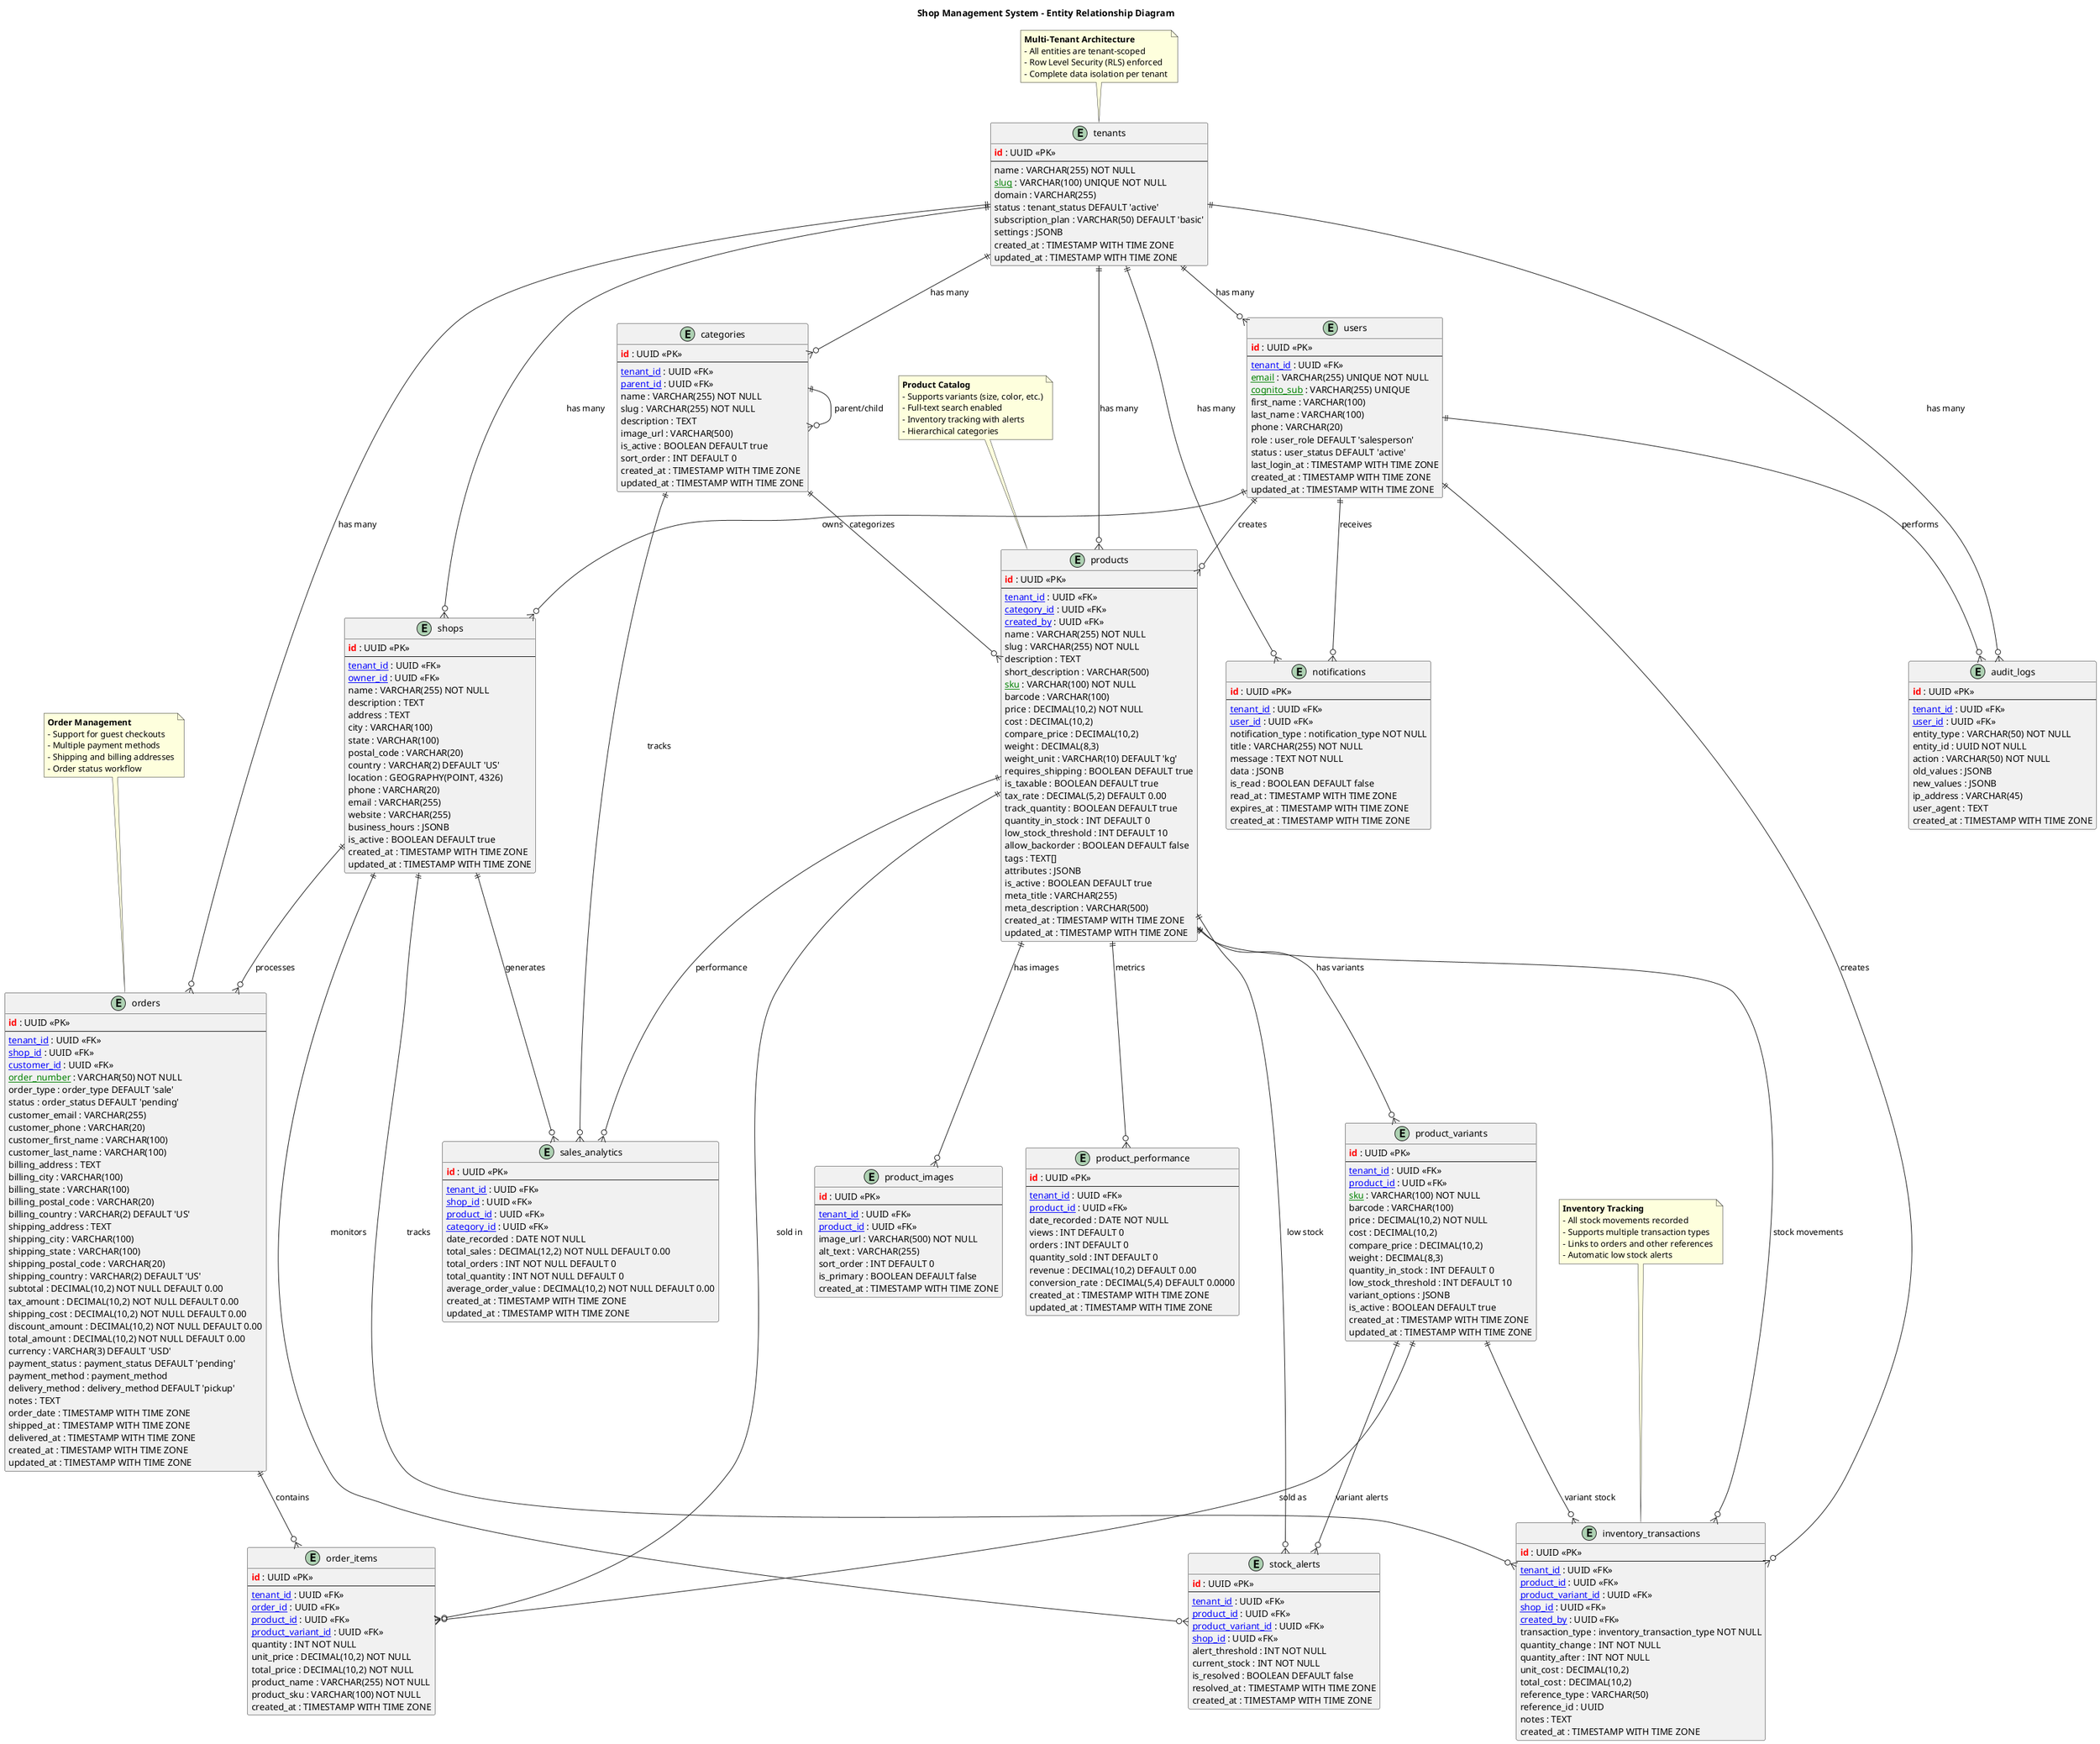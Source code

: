 @startuml shop_management_er_diagram
!define PRIMARY_KEY(x) <color:red><b>x</b></color>
!define FOREIGN_KEY(x) <color:blue><u>x</u></color>
!define UNIQUE(x) <color:green><u>x</u></color>

title Shop Management System - Entity Relationship Diagram

' Core Tenant Management
entity "tenants" {
  PRIMARY_KEY(id) : UUID <<PK>>
  --
  name : VARCHAR(255) NOT NULL
  UNIQUE(slug) : VARCHAR(100) UNIQUE NOT NULL
  domain : VARCHAR(255)
  status : tenant_status DEFAULT 'active'
  subscription_plan : VARCHAR(50) DEFAULT 'basic'
  settings : JSONB
  created_at : TIMESTAMP WITH TIME ZONE
  updated_at : TIMESTAMP WITH TIME ZONE
}

entity "users" {
  PRIMARY_KEY(id) : UUID <<PK>>
  --
  FOREIGN_KEY(tenant_id) : UUID <<FK>>
  UNIQUE(email) : VARCHAR(255) UNIQUE NOT NULL
  UNIQUE(cognito_sub) : VARCHAR(255) UNIQUE
  first_name : VARCHAR(100)
  last_name : VARCHAR(100)
  phone : VARCHAR(20)
  role : user_role DEFAULT 'salesperson'
  status : user_status DEFAULT 'active'
  last_login_at : TIMESTAMP WITH TIME ZONE
  created_at : TIMESTAMP WITH TIME ZONE
  updated_at : TIMESTAMP WITH TIME ZONE
}

' Shop Management
entity "shops" {
  PRIMARY_KEY(id) : UUID <<PK>>
  --
  FOREIGN_KEY(tenant_id) : UUID <<FK>>
  FOREIGN_KEY(owner_id) : UUID <<FK>>
  name : VARCHAR(255) NOT NULL
  description : TEXT
  address : TEXT
  city : VARCHAR(100)
  state : VARCHAR(100)
  postal_code : VARCHAR(20)
  country : VARCHAR(2) DEFAULT 'US'
  location : GEOGRAPHY(POINT, 4326)
  phone : VARCHAR(20)
  email : VARCHAR(255)
  website : VARCHAR(255)
  business_hours : JSONB
  is_active : BOOLEAN DEFAULT true
  created_at : TIMESTAMP WITH TIME ZONE
  updated_at : TIMESTAMP WITH TIME ZONE
}

' Product Catalog
entity "categories" {
  PRIMARY_KEY(id) : UUID <<PK>>
  --
  FOREIGN_KEY(tenant_id) : UUID <<FK>>
  FOREIGN_KEY(parent_id) : UUID <<FK>>
  name : VARCHAR(255) NOT NULL
  slug : VARCHAR(255) NOT NULL
  description : TEXT
  image_url : VARCHAR(500)
  is_active : BOOLEAN DEFAULT true
  sort_order : INT DEFAULT 0
  created_at : TIMESTAMP WITH TIME ZONE
  updated_at : TIMESTAMP WITH TIME ZONE
}

entity "products" {
  PRIMARY_KEY(id) : UUID <<PK>>
  --
  FOREIGN_KEY(tenant_id) : UUID <<FK>>
  FOREIGN_KEY(category_id) : UUID <<FK>>
  FOREIGN_KEY(created_by) : UUID <<FK>>
  name : VARCHAR(255) NOT NULL
  slug : VARCHAR(255) NOT NULL
  description : TEXT
  short_description : VARCHAR(500)
  UNIQUE(sku) : VARCHAR(100) NOT NULL
  barcode : VARCHAR(100)
  price : DECIMAL(10,2) NOT NULL
  cost : DECIMAL(10,2)
  compare_price : DECIMAL(10,2)
  weight : DECIMAL(8,3)
  weight_unit : VARCHAR(10) DEFAULT 'kg'
  requires_shipping : BOOLEAN DEFAULT true
  is_taxable : BOOLEAN DEFAULT true
  tax_rate : DECIMAL(5,2) DEFAULT 0.00
  track_quantity : BOOLEAN DEFAULT true
  quantity_in_stock : INT DEFAULT 0
  low_stock_threshold : INT DEFAULT 10
  allow_backorder : BOOLEAN DEFAULT false
  tags : TEXT[]
  attributes : JSONB
  is_active : BOOLEAN DEFAULT true
  meta_title : VARCHAR(255)
  meta_description : VARCHAR(500)
  created_at : TIMESTAMP WITH TIME ZONE
  updated_at : TIMESTAMP WITH TIME ZONE
}

entity "product_images" {
  PRIMARY_KEY(id) : UUID <<PK>>
  --
  FOREIGN_KEY(tenant_id) : UUID <<FK>>
  FOREIGN_KEY(product_id) : UUID <<FK>>
  image_url : VARCHAR(500) NOT NULL
  alt_text : VARCHAR(255)
  sort_order : INT DEFAULT 0
  is_primary : BOOLEAN DEFAULT false
  created_at : TIMESTAMP WITH TIME ZONE
}

entity "product_variants" {
  PRIMARY_KEY(id) : UUID <<PK>>
  --
  FOREIGN_KEY(tenant_id) : UUID <<FK>>
  FOREIGN_KEY(product_id) : UUID <<FK>>
  UNIQUE(sku) : VARCHAR(100) NOT NULL
  barcode : VARCHAR(100)
  price : DECIMAL(10,2) NOT NULL
  cost : DECIMAL(10,2)
  compare_price : DECIMAL(10,2)
  weight : DECIMAL(8,3)
  quantity_in_stock : INT DEFAULT 0
  low_stock_threshold : INT DEFAULT 10
  variant_options : JSONB
  is_active : BOOLEAN DEFAULT true
  created_at : TIMESTAMP WITH TIME ZONE
  updated_at : TIMESTAMP WITH TIME ZONE
}

' Order Management
entity "orders" {
  PRIMARY_KEY(id) : UUID <<PK>>
  --
  FOREIGN_KEY(tenant_id) : UUID <<FK>>
  FOREIGN_KEY(shop_id) : UUID <<FK>>
  FOREIGN_KEY(customer_id) : UUID <<FK>>
  UNIQUE(order_number) : VARCHAR(50) NOT NULL
  order_type : order_type DEFAULT 'sale'
  status : order_status DEFAULT 'pending'
  customer_email : VARCHAR(255)
  customer_phone : VARCHAR(20)
  customer_first_name : VARCHAR(100)
  customer_last_name : VARCHAR(100)
  billing_address : TEXT
  billing_city : VARCHAR(100)
  billing_state : VARCHAR(100)
  billing_postal_code : VARCHAR(20)
  billing_country : VARCHAR(2) DEFAULT 'US'
  shipping_address : TEXT
  shipping_city : VARCHAR(100)
  shipping_state : VARCHAR(100)
  shipping_postal_code : VARCHAR(20)
  shipping_country : VARCHAR(2) DEFAULT 'US'
  subtotal : DECIMAL(10,2) NOT NULL DEFAULT 0.00
  tax_amount : DECIMAL(10,2) NOT NULL DEFAULT 0.00
  shipping_cost : DECIMAL(10,2) NOT NULL DEFAULT 0.00
  discount_amount : DECIMAL(10,2) NOT NULL DEFAULT 0.00
  total_amount : DECIMAL(10,2) NOT NULL DEFAULT 0.00
  currency : VARCHAR(3) DEFAULT 'USD'
  payment_status : payment_status DEFAULT 'pending'
  payment_method : payment_method
  delivery_method : delivery_method DEFAULT 'pickup'
  notes : TEXT
  order_date : TIMESTAMP WITH TIME ZONE
  shipped_at : TIMESTAMP WITH TIME ZONE
  delivered_at : TIMESTAMP WITH TIME ZONE
  created_at : TIMESTAMP WITH TIME ZONE
  updated_at : TIMESTAMP WITH TIME ZONE
}

entity "order_items" {
  PRIMARY_KEY(id) : UUID <<PK>>
  --
  FOREIGN_KEY(tenant_id) : UUID <<FK>>
  FOREIGN_KEY(order_id) : UUID <<FK>>
  FOREIGN_KEY(product_id) : UUID <<FK>>
  FOREIGN_KEY(product_variant_id) : UUID <<FK>>
  quantity : INT NOT NULL
  unit_price : DECIMAL(10,2) NOT NULL
  total_price : DECIMAL(10,2) NOT NULL
  product_name : VARCHAR(255) NOT NULL
  product_sku : VARCHAR(100) NOT NULL
  created_at : TIMESTAMP WITH TIME ZONE
}

' Inventory Management
entity "inventory_transactions" {
  PRIMARY_KEY(id) : UUID <<PK>>
  --
  FOREIGN_KEY(tenant_id) : UUID <<FK>>
  FOREIGN_KEY(product_id) : UUID <<FK>>
  FOREIGN_KEY(product_variant_id) : UUID <<FK>>
  FOREIGN_KEY(shop_id) : UUID <<FK>>
  FOREIGN_KEY(created_by) : UUID <<FK>>
  transaction_type : inventory_transaction_type NOT NULL
  quantity_change : INT NOT NULL
  quantity_after : INT NOT NULL
  unit_cost : DECIMAL(10,2)
  total_cost : DECIMAL(10,2)
  reference_type : VARCHAR(50)
  reference_id : UUID
  notes : TEXT
  created_at : TIMESTAMP WITH TIME ZONE
}

entity "stock_alerts" {
  PRIMARY_KEY(id) : UUID <<PK>>
  --
  FOREIGN_KEY(tenant_id) : UUID <<FK>>
  FOREIGN_KEY(product_id) : UUID <<FK>>
  FOREIGN_KEY(product_variant_id) : UUID <<FK>>
  FOREIGN_KEY(shop_id) : UUID <<FK>>
  alert_threshold : INT NOT NULL
  current_stock : INT NOT NULL
  is_resolved : BOOLEAN DEFAULT false
  resolved_at : TIMESTAMP WITH TIME ZONE
  created_at : TIMESTAMP WITH TIME ZONE
}

' Analytics and Reporting
entity "sales_analytics" {
  PRIMARY_KEY(id) : UUID <<PK>>
  --
  FOREIGN_KEY(tenant_id) : UUID <<FK>>
  FOREIGN_KEY(shop_id) : UUID <<FK>>
  FOREIGN_KEY(product_id) : UUID <<FK>>
  FOREIGN_KEY(category_id) : UUID <<FK>>
  date_recorded : DATE NOT NULL
  total_sales : DECIMAL(12,2) NOT NULL DEFAULT 0.00
  total_orders : INT NOT NULL DEFAULT 0
  total_quantity : INT NOT NULL DEFAULT 0
  average_order_value : DECIMAL(10,2) NOT NULL DEFAULT 0.00
  created_at : TIMESTAMP WITH TIME ZONE
  updated_at : TIMESTAMP WITH TIME ZONE
}

entity "product_performance" {
  PRIMARY_KEY(id) : UUID <<PK>>
  --
  FOREIGN_KEY(tenant_id) : UUID <<FK>>
  FOREIGN_KEY(product_id) : UUID <<FK>>
  date_recorded : DATE NOT NULL
  views : INT DEFAULT 0
  orders : INT DEFAULT 0
  quantity_sold : INT DEFAULT 0
  revenue : DECIMAL(10,2) DEFAULT 0.00
  conversion_rate : DECIMAL(5,4) DEFAULT 0.0000
  created_at : TIMESTAMP WITH TIME ZONE
  updated_at : TIMESTAMP WITH TIME ZONE
}

' System & Notifications
entity "notifications" {
  PRIMARY_KEY(id) : UUID <<PK>>
  --
  FOREIGN_KEY(tenant_id) : UUID <<FK>>
  FOREIGN_KEY(user_id) : UUID <<FK>>
  notification_type : notification_type NOT NULL
  title : VARCHAR(255) NOT NULL
  message : TEXT NOT NULL
  data : JSONB
  is_read : BOOLEAN DEFAULT false
  read_at : TIMESTAMP WITH TIME ZONE
  expires_at : TIMESTAMP WITH TIME ZONE
  created_at : TIMESTAMP WITH TIME ZONE
}

entity "audit_logs" {
  PRIMARY_KEY(id) : UUID <<PK>>
  --
  FOREIGN_KEY(tenant_id) : UUID <<FK>>
  FOREIGN_KEY(user_id) : UUID <<FK>>
  entity_type : VARCHAR(50) NOT NULL
  entity_id : UUID NOT NULL
  action : VARCHAR(50) NOT NULL
  old_values : JSONB
  new_values : JSONB
  ip_address : VARCHAR(45)
  user_agent : TEXT
  created_at : TIMESTAMP WITH TIME ZONE
}

' Relationships
tenants ||--o{ users : "has many"
tenants ||--o{ shops : "has many"
tenants ||--o{ categories : "has many"
tenants ||--o{ products : "has many"
tenants ||--o{ orders : "has many"
tenants ||--o{ notifications : "has many"
tenants ||--o{ audit_logs : "has many"

users ||--o{ shops : "owns"
users ||--o{ products : "creates"
users ||--o{ inventory_transactions : "creates"
users ||--o{ notifications : "receives"
users ||--o{ audit_logs : "performs"

shops ||--o{ orders : "processes"
shops ||--o{ inventory_transactions : "tracks"
shops ||--o{ stock_alerts : "monitors"
shops ||--o{ sales_analytics : "generates"

categories ||--o{ categories : "parent/child"
categories ||--o{ products : "categorizes"
categories ||--o{ sales_analytics : "tracks"

products ||--o{ product_images : "has images"
products ||--o{ product_variants : "has variants"
products ||--o{ order_items : "sold in"
products ||--o{ inventory_transactions : "stock movements"
products ||--o{ stock_alerts : "low stock"
products ||--o{ sales_analytics : "performance"
products ||--o{ product_performance : "metrics"

product_variants ||--o{ order_items : "sold as"
product_variants ||--o{ inventory_transactions : "variant stock"
product_variants ||--o{ stock_alerts : "variant alerts"

orders ||--o{ order_items : "contains"

note top of tenants
  <b>Multi-Tenant Architecture</b>
  - All entities are tenant-scoped
  - Row Level Security (RLS) enforced
  - Complete data isolation per tenant
end note

note top of products
  <b>Product Catalog</b>
  - Supports variants (size, color, etc.)
  - Full-text search enabled
  - Inventory tracking with alerts
  - Hierarchical categories
end note

note top of orders
  <b>Order Management</b>
  - Support for guest checkouts
  - Multiple payment methods
  - Shipping and billing addresses
  - Order status workflow
end note

note top of inventory_transactions
  <b>Inventory Tracking</b>
  - All stock movements recorded
  - Supports multiple transaction types
  - Links to orders and other references
  - Automatic low stock alerts
end note

@enduml
